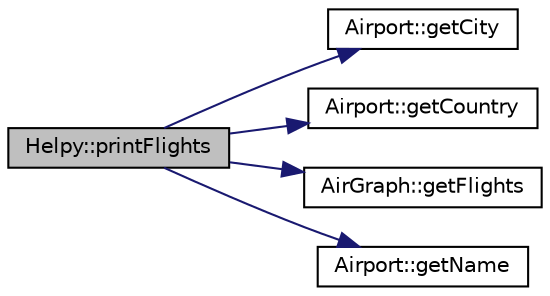 digraph "Helpy::printFlights"
{
 // LATEX_PDF_SIZE
  edge [fontname="Helvetica",fontsize="10",labelfontname="Helvetica",labelfontsize="10"];
  node [fontname="Helvetica",fontsize="10",shape=record];
  rankdir="LR";
  Node1 [label="Helpy::printFlights",height=0.2,width=0.4,color="black", fillcolor="grey75", style="filled", fontcolor="black",tooltip="prints all the flights of an Airport in a table @complexity O(n * |E|)"];
  Node1 -> Node2 [color="midnightblue",fontsize="10",style="solid",fontname="Helvetica"];
  Node2 [label="Airport::getCity",height=0.2,width=0.4,color="black", fillcolor="white", style="filled",URL="$classAirport.html#adff088d0536ead7d1c060c385da03f32",tooltip="returns the city of the Airport"];
  Node1 -> Node3 [color="midnightblue",fontsize="10",style="solid",fontname="Helvetica"];
  Node3 [label="Airport::getCountry",height=0.2,width=0.4,color="black", fillcolor="white", style="filled",URL="$classAirport.html#ac0ce4ad3ce71653f13b96e5d40648588",tooltip="returns the country of the Airport"];
  Node1 -> Node4 [color="midnightblue",fontsize="10",style="solid",fontname="Helvetica"];
  Node4 [label="AirGraph::getFlights",height=0.2,width=0.4,color="black", fillcolor="white", style="filled",URL="$classAirGraph.html#ac523e3f5214410ee31368d07eed2e0a1",tooltip="returns the flights you can take in an Airport"];
  Node1 -> Node5 [color="midnightblue",fontsize="10",style="solid",fontname="Helvetica"];
  Node5 [label="Airport::getName",height=0.2,width=0.4,color="black", fillcolor="white", style="filled",URL="$classAirport.html#a93efcd09328d24469d97a81e8048b776",tooltip="returns the name of the Airport"];
}
